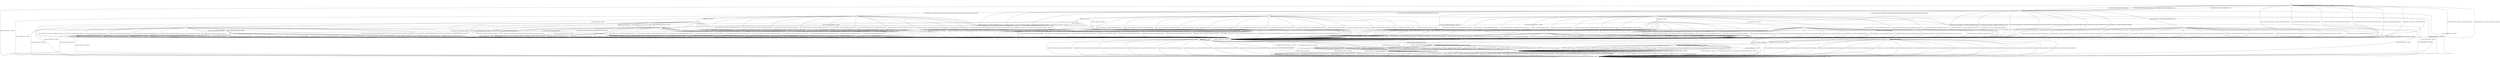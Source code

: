 digraph g {
__start0 [label="" shape="none"];

	s0 [shape="circle" label="s0"];
	s1 [shape="circle" label="s1"];
	s2 [shape="circle" label="s2"];
	s3 [shape="circle" label="s3"];
	s4 [shape="circle" label="s4"];
	s5 [shape="circle" label="s5"];
	s6 [shape="circle" label="s6"];
	s7 [shape="circle" label="s7"];
	s8 [shape="circle" label="s8"];
	s9 [shape="circle" label="s9"];
	s10 [shape="circle" label="s10"];
	s11 [shape="circle" label="s11"];
	s12 [shape="circle" label="s12"];
	s13 [shape="circle" label="s13"];
	s14 [shape="circle" label="s14"];
	s15 [shape="circle" label="s15"];
	s16 [shape="circle" label="s16"];
	s17 [shape="circle" label="s17"];
	s18 [shape="circle" label="s18"];
	s19 [shape="circle" label="s19"];
	s20 [shape="circle" label="s20"];
	s21 [shape="circle" label="s21"];
	s22 [shape="circle" label="s22"];
	s23 [shape="circle" label="s23"];
	s0 -> s2 [label="ECDH_CLIENT_HELLO / HELLO_VERIFY_REQUEST"];
	s0 -> s4 [label="ECDH_CLIENT_KEY_EXCHANGE / Alert(FATAL,UNEXPECTED_MESSAGE)"];
	s0 -> s2 [label="DH_CLIENT_HELLO / HELLO_VERIFY_REQUEST"];
	s0 -> s4 [label="DH_CLIENT_KEY_EXCHANGE / Alert(FATAL,UNEXPECTED_MESSAGE)"];
	s0 -> s2 [label="PSK_CLIENT_HELLO / HELLO_VERIFY_REQUEST"];
	s0 -> s4 [label="PSK_CLIENT_KEY_EXCHANGE / Alert(FATAL,UNEXPECTED_MESSAGE)"];
	s0 -> s2 [label="RSA_CLIENT_HELLO / HELLO_VERIFY_REQUEST"];
	s0 -> s4 [label="RSA_CLIENT_KEY_EXCHANGE / Alert(FATAL,UNEXPECTED_MESSAGE)"];
	s0 -> s1 [label="CHANGE_CIPHER_SPEC / TIMEOUT"];
	s0 -> s4 [label="FINISHED / Alert(FATAL,INTERNAL_ERROR)"];
	s0 -> s0 [label="APPLICATION / Alert(FATAL,UNEXPECTED_MESSAGE)"];
	s0 -> s4 [label="CERTIFICATE / Alert(FATAL,UNEXPECTED_MESSAGE)"];
	s0 -> s4 [label="EMPTY_CERTIFICATE / Alert(FATAL,UNEXPECTED_MESSAGE)"];
	s0 -> s4 [label="CERTIFICATE_VERIFY / Alert(FATAL,UNEXPECTED_MESSAGE)"];
	s0 -> s0 [label="Alert(WARNING,CLOSE_NOTIFY) / TIMEOUT"];
	s0 -> s0 [label="Alert(FATAL,UNEXPECTED_MESSAGE) / TIMEOUT"];
	s1 -> s1 [label="ECDH_CLIENT_HELLO / TIMEOUT"];
	s1 -> s1 [label="ECDH_CLIENT_KEY_EXCHANGE / TIMEOUT"];
	s1 -> s1 [label="DH_CLIENT_HELLO / TIMEOUT"];
	s1 -> s1 [label="DH_CLIENT_KEY_EXCHANGE / TIMEOUT"];
	s1 -> s1 [label="PSK_CLIENT_HELLO / TIMEOUT"];
	s1 -> s1 [label="PSK_CLIENT_KEY_EXCHANGE / TIMEOUT"];
	s1 -> s1 [label="RSA_CLIENT_HELLO / TIMEOUT"];
	s1 -> s1 [label="RSA_CLIENT_KEY_EXCHANGE / TIMEOUT"];
	s1 -> s1 [label="CHANGE_CIPHER_SPEC / TIMEOUT"];
	s1 -> s1 [label="FINISHED / TIMEOUT"];
	s1 -> s1 [label="APPLICATION / TIMEOUT"];
	s1 -> s1 [label="CERTIFICATE / TIMEOUT"];
	s1 -> s1 [label="EMPTY_CERTIFICATE / TIMEOUT"];
	s1 -> s1 [label="CERTIFICATE_VERIFY / TIMEOUT"];
	s1 -> s1 [label="Alert(WARNING,CLOSE_NOTIFY) / TIMEOUT"];
	s1 -> s1 [label="Alert(FATAL,UNEXPECTED_MESSAGE) / TIMEOUT"];
	s2 -> s3 [label="ECDH_CLIENT_HELLO / SERVER_HELLO,CERTIFICATE,ECDHE_SERVER_KEY_EXCHANGE,CERTIFICATE_REQUEST,SERVER_HELLO_DONE"];
	s2 -> s4 [label="ECDH_CLIENT_KEY_EXCHANGE / Alert(FATAL,UNEXPECTED_MESSAGE)"];
	s2 -> s7 [label="DH_CLIENT_HELLO / SERVER_HELLO,CERTIFICATE,DHE_SERVER_KEY_EXCHANGE,CERTIFICATE_REQUEST,SERVER_HELLO_DONE"];
	s2 -> s4 [label="DH_CLIENT_KEY_EXCHANGE / Alert(FATAL,UNEXPECTED_MESSAGE)"];
	s2 -> s5 [label="PSK_CLIENT_HELLO / SERVER_HELLO,SERVER_HELLO_DONE"];
	s2 -> s4 [label="PSK_CLIENT_KEY_EXCHANGE / Alert(FATAL,UNEXPECTED_MESSAGE)"];
	s2 -> s12 [label="RSA_CLIENT_HELLO / SERVER_HELLO,CERTIFICATE,CERTIFICATE_REQUEST,SERVER_HELLO_DONE"];
	s2 -> s4 [label="RSA_CLIENT_KEY_EXCHANGE / Alert(FATAL,UNEXPECTED_MESSAGE)"];
	s2 -> s1 [label="CHANGE_CIPHER_SPEC / TIMEOUT"];
	s2 -> s4 [label="FINISHED / Alert(FATAL,INTERNAL_ERROR)"];
	s2 -> s4 [label="APPLICATION / Alert(FATAL,UNEXPECTED_MESSAGE)"];
	s2 -> s4 [label="CERTIFICATE / Alert(FATAL,UNEXPECTED_MESSAGE)"];
	s2 -> s4 [label="EMPTY_CERTIFICATE / Alert(FATAL,UNEXPECTED_MESSAGE)"];
	s2 -> s4 [label="CERTIFICATE_VERIFY / Alert(FATAL,UNEXPECTED_MESSAGE)"];
	s2 -> s4 [label="Alert(WARNING,CLOSE_NOTIFY) / TIMEOUT"];
	s2 -> s4 [label="Alert(FATAL,UNEXPECTED_MESSAGE) / TIMEOUT"];
	s3 -> s4 [label="ECDH_CLIENT_HELLO / Alert(FATAL,UNEXPECTED_MESSAGE)"];
	s3 -> s4 [label="ECDH_CLIENT_KEY_EXCHANGE / Alert(FATAL,UNEXPECTED_MESSAGE)"];
	s3 -> s4 [label="DH_CLIENT_HELLO / Alert(FATAL,UNEXPECTED_MESSAGE)"];
	s3 -> s4 [label="DH_CLIENT_KEY_EXCHANGE / Alert(FATAL,UNEXPECTED_MESSAGE)"];
	s3 -> s4 [label="PSK_CLIENT_HELLO / Alert(FATAL,UNEXPECTED_MESSAGE)"];
	s3 -> s4 [label="PSK_CLIENT_KEY_EXCHANGE / Alert(FATAL,UNEXPECTED_MESSAGE)"];
	s3 -> s4 [label="RSA_CLIENT_HELLO / Alert(FATAL,UNEXPECTED_MESSAGE)"];
	s3 -> s4 [label="RSA_CLIENT_KEY_EXCHANGE / Alert(FATAL,UNEXPECTED_MESSAGE)"];
	s3 -> s1 [label="CHANGE_CIPHER_SPEC / TIMEOUT"];
	s3 -> s4 [label="FINISHED / Alert(FATAL,INTERNAL_ERROR)"];
	s3 -> s4 [label="APPLICATION / Alert(FATAL,UNEXPECTED_MESSAGE)"];
	s3 -> s6 [label="CERTIFICATE / TIMEOUT"];
	s3 -> s17 [label="EMPTY_CERTIFICATE / TIMEOUT"];
	s3 -> s4 [label="CERTIFICATE_VERIFY / Alert(FATAL,UNEXPECTED_MESSAGE)"];
	s3 -> s4 [label="Alert(WARNING,CLOSE_NOTIFY) / TIMEOUT"];
	s3 -> s4 [label="Alert(FATAL,UNEXPECTED_MESSAGE) / TIMEOUT"];
	s4 -> s4 [label="ECDH_CLIENT_HELLO / TIMEOUT"];
	s4 -> s4 [label="ECDH_CLIENT_KEY_EXCHANGE / TIMEOUT"];
	s4 -> s4 [label="DH_CLIENT_HELLO / TIMEOUT"];
	s4 -> s4 [label="DH_CLIENT_KEY_EXCHANGE / TIMEOUT"];
	s4 -> s4 [label="PSK_CLIENT_HELLO / TIMEOUT"];
	s4 -> s4 [label="PSK_CLIENT_KEY_EXCHANGE / TIMEOUT"];
	s4 -> s4 [label="RSA_CLIENT_HELLO / TIMEOUT"];
	s4 -> s4 [label="RSA_CLIENT_KEY_EXCHANGE / TIMEOUT"];
	s4 -> s1 [label="CHANGE_CIPHER_SPEC / TIMEOUT"];
	s4 -> s4 [label="FINISHED / TIMEOUT"];
	s4 -> s4 [label="APPLICATION / Alert(FATAL,UNEXPECTED_MESSAGE)"];
	s4 -> s4 [label="CERTIFICATE / TIMEOUT"];
	s4 -> s4 [label="EMPTY_CERTIFICATE / TIMEOUT"];
	s4 -> s4 [label="CERTIFICATE_VERIFY / TIMEOUT"];
	s4 -> s4 [label="Alert(WARNING,CLOSE_NOTIFY) / TIMEOUT"];
	s4 -> s4 [label="Alert(FATAL,UNEXPECTED_MESSAGE) / TIMEOUT"];
	s5 -> s4 [label="ECDH_CLIENT_HELLO / Alert(FATAL,UNEXPECTED_MESSAGE)"];
	s5 -> s4 [label="ECDH_CLIENT_KEY_EXCHANGE / Alert(FATAL,DECODE_ERROR)"];
	s5 -> s4 [label="DH_CLIENT_HELLO / Alert(FATAL,UNEXPECTED_MESSAGE)"];
	s5 -> s4 [label="DH_CLIENT_KEY_EXCHANGE / Alert(FATAL,DECODE_ERROR)"];
	s5 -> s4 [label="PSK_CLIENT_HELLO / Alert(FATAL,UNEXPECTED_MESSAGE)"];
	s5 -> s8 [label="PSK_CLIENT_KEY_EXCHANGE / TIMEOUT"];
	s5 -> s4 [label="RSA_CLIENT_HELLO / Alert(FATAL,UNEXPECTED_MESSAGE)"];
	s5 -> s4 [label="RSA_CLIENT_KEY_EXCHANGE / Alert(FATAL,DECODE_ERROR)"];
	s5 -> s1 [label="CHANGE_CIPHER_SPEC / TIMEOUT"];
	s5 -> s4 [label="FINISHED / Alert(FATAL,INTERNAL_ERROR)"];
	s5 -> s4 [label="APPLICATION / Alert(FATAL,UNEXPECTED_MESSAGE)"];
	s5 -> s4 [label="CERTIFICATE / Alert(FATAL,UNEXPECTED_MESSAGE)"];
	s5 -> s4 [label="EMPTY_CERTIFICATE / Alert(FATAL,UNEXPECTED_MESSAGE)"];
	s5 -> s4 [label="CERTIFICATE_VERIFY / Alert(FATAL,UNEXPECTED_MESSAGE)"];
	s5 -> s4 [label="Alert(WARNING,CLOSE_NOTIFY) / TIMEOUT"];
	s5 -> s4 [label="Alert(FATAL,UNEXPECTED_MESSAGE) / TIMEOUT"];
	s6 -> s4 [label="ECDH_CLIENT_HELLO / Alert(FATAL,UNEXPECTED_MESSAGE)"];
	s6 -> s23 [label="ECDH_CLIENT_KEY_EXCHANGE / TIMEOUT"];
	s6 -> s4 [label="DH_CLIENT_HELLO / Alert(FATAL,UNEXPECTED_MESSAGE)"];
	s6 -> s4 [label="DH_CLIENT_KEY_EXCHANGE / Alert(FATAL,DECODE_ERROR)"];
	s6 -> s4 [label="PSK_CLIENT_HELLO / Alert(FATAL,UNEXPECTED_MESSAGE)"];
	s6 -> s4 [label="PSK_CLIENT_KEY_EXCHANGE / Alert(FATAL,DECODE_ERROR)"];
	s6 -> s4 [label="RSA_CLIENT_HELLO / Alert(FATAL,UNEXPECTED_MESSAGE)"];
	s6 -> s4 [label="RSA_CLIENT_KEY_EXCHANGE / Alert(FATAL,DECODE_ERROR)"];
	s6 -> s1 [label="CHANGE_CIPHER_SPEC / TIMEOUT"];
	s6 -> s4 [label="FINISHED / Alert(FATAL,INTERNAL_ERROR)"];
	s6 -> s4 [label="APPLICATION / Alert(FATAL,UNEXPECTED_MESSAGE)"];
	s6 -> s4 [label="CERTIFICATE / Alert(FATAL,UNEXPECTED_MESSAGE)"];
	s6 -> s4 [label="EMPTY_CERTIFICATE / Alert(FATAL,UNEXPECTED_MESSAGE)"];
	s6 -> s4 [label="CERTIFICATE_VERIFY / Alert(FATAL,UNEXPECTED_MESSAGE)"];
	s6 -> s4 [label="Alert(WARNING,CLOSE_NOTIFY) / TIMEOUT"];
	s6 -> s4 [label="Alert(FATAL,UNEXPECTED_MESSAGE) / TIMEOUT"];
	s7 -> s4 [label="ECDH_CLIENT_HELLO / Alert(FATAL,UNEXPECTED_MESSAGE)"];
	s7 -> s4 [label="ECDH_CLIENT_KEY_EXCHANGE / Alert(FATAL,UNEXPECTED_MESSAGE)"];
	s7 -> s4 [label="DH_CLIENT_HELLO / Alert(FATAL,UNEXPECTED_MESSAGE)"];
	s7 -> s4 [label="DH_CLIENT_KEY_EXCHANGE / Alert(FATAL,UNEXPECTED_MESSAGE)"];
	s7 -> s4 [label="PSK_CLIENT_HELLO / Alert(FATAL,UNEXPECTED_MESSAGE)"];
	s7 -> s4 [label="PSK_CLIENT_KEY_EXCHANGE / Alert(FATAL,UNEXPECTED_MESSAGE)"];
	s7 -> s4 [label="RSA_CLIENT_HELLO / Alert(FATAL,UNEXPECTED_MESSAGE)"];
	s7 -> s4 [label="RSA_CLIENT_KEY_EXCHANGE / Alert(FATAL,UNEXPECTED_MESSAGE)"];
	s7 -> s1 [label="CHANGE_CIPHER_SPEC / TIMEOUT"];
	s7 -> s4 [label="FINISHED / Alert(FATAL,INTERNAL_ERROR)"];
	s7 -> s4 [label="APPLICATION / Alert(FATAL,UNEXPECTED_MESSAGE)"];
	s7 -> s22 [label="CERTIFICATE / TIMEOUT"];
	s7 -> s9 [label="EMPTY_CERTIFICATE / TIMEOUT"];
	s7 -> s4 [label="CERTIFICATE_VERIFY / Alert(FATAL,UNEXPECTED_MESSAGE)"];
	s7 -> s4 [label="Alert(WARNING,CLOSE_NOTIFY) / TIMEOUT"];
	s7 -> s4 [label="Alert(FATAL,UNEXPECTED_MESSAGE) / TIMEOUT"];
	s8 -> s4 [label="ECDH_CLIENT_HELLO / Alert(FATAL,UNEXPECTED_MESSAGE)"];
	s8 -> s4 [label="ECDH_CLIENT_KEY_EXCHANGE / Alert(FATAL,UNEXPECTED_MESSAGE)"];
	s8 -> s4 [label="DH_CLIENT_HELLO / Alert(FATAL,UNEXPECTED_MESSAGE)"];
	s8 -> s4 [label="DH_CLIENT_KEY_EXCHANGE / Alert(FATAL,UNEXPECTED_MESSAGE)"];
	s8 -> s4 [label="PSK_CLIENT_HELLO / Alert(FATAL,UNEXPECTED_MESSAGE)"];
	s8 -> s4 [label="PSK_CLIENT_KEY_EXCHANGE / Alert(FATAL,UNEXPECTED_MESSAGE)"];
	s8 -> s4 [label="RSA_CLIENT_HELLO / Alert(FATAL,UNEXPECTED_MESSAGE)"];
	s8 -> s4 [label="RSA_CLIENT_KEY_EXCHANGE / Alert(FATAL,UNEXPECTED_MESSAGE)"];
	s8 -> s10 [label="CHANGE_CIPHER_SPEC / TIMEOUT"];
	s8 -> s4 [label="FINISHED / Alert(FATAL,UNEXPECTED_MESSAGE)"];
	s8 -> s4 [label="APPLICATION / Alert(FATAL,UNEXPECTED_MESSAGE)"];
	s8 -> s4 [label="CERTIFICATE / Alert(FATAL,UNEXPECTED_MESSAGE)"];
	s8 -> s4 [label="EMPTY_CERTIFICATE / Alert(FATAL,UNEXPECTED_MESSAGE)"];
	s8 -> s4 [label="CERTIFICATE_VERIFY / Alert(FATAL,UNEXPECTED_MESSAGE)"];
	s8 -> s4 [label="Alert(WARNING,CLOSE_NOTIFY) / TIMEOUT"];
	s8 -> s4 [label="Alert(FATAL,UNEXPECTED_MESSAGE) / TIMEOUT"];
	s9 -> s4 [label="ECDH_CLIENT_HELLO / Alert(FATAL,UNEXPECTED_MESSAGE)"];
	s9 -> s4 [label="ECDH_CLIENT_KEY_EXCHANGE / Alert(FATAL,DECODE_ERROR)"];
	s9 -> s4 [label="DH_CLIENT_HELLO / Alert(FATAL,UNEXPECTED_MESSAGE)"];
	s9 -> s18 [label="DH_CLIENT_KEY_EXCHANGE / TIMEOUT"];
	s9 -> s4 [label="PSK_CLIENT_HELLO / Alert(FATAL,UNEXPECTED_MESSAGE)"];
	s9 -> s11 [label="PSK_CLIENT_KEY_EXCHANGE / TIMEOUT"];
	s9 -> s4 [label="RSA_CLIENT_HELLO / Alert(FATAL,UNEXPECTED_MESSAGE)"];
	s9 -> s11 [label="RSA_CLIENT_KEY_EXCHANGE / TIMEOUT"];
	s9 -> s1 [label="CHANGE_CIPHER_SPEC / TIMEOUT"];
	s9 -> s4 [label="FINISHED / Alert(FATAL,INTERNAL_ERROR)"];
	s9 -> s4 [label="APPLICATION / Alert(FATAL,UNEXPECTED_MESSAGE)"];
	s9 -> s4 [label="CERTIFICATE / Alert(FATAL,UNEXPECTED_MESSAGE)"];
	s9 -> s4 [label="EMPTY_CERTIFICATE / Alert(FATAL,UNEXPECTED_MESSAGE)"];
	s9 -> s4 [label="CERTIFICATE_VERIFY / Alert(FATAL,UNEXPECTED_MESSAGE)"];
	s9 -> s4 [label="Alert(WARNING,CLOSE_NOTIFY) / TIMEOUT"];
	s9 -> s4 [label="Alert(FATAL,UNEXPECTED_MESSAGE) / TIMEOUT"];
	s10 -> s1 [label="ECDH_CLIENT_HELLO / Alert(FATAL,UNEXPECTED_MESSAGE)"];
	s10 -> s1 [label="ECDH_CLIENT_KEY_EXCHANGE / Alert(FATAL,UNEXPECTED_MESSAGE)"];
	s10 -> s1 [label="DH_CLIENT_HELLO / Alert(FATAL,UNEXPECTED_MESSAGE)"];
	s10 -> s1 [label="DH_CLIENT_KEY_EXCHANGE / Alert(FATAL,UNEXPECTED_MESSAGE)"];
	s10 -> s1 [label="PSK_CLIENT_HELLO / Alert(FATAL,UNEXPECTED_MESSAGE)"];
	s10 -> s1 [label="PSK_CLIENT_KEY_EXCHANGE / Alert(FATAL,UNEXPECTED_MESSAGE)"];
	s10 -> s1 [label="RSA_CLIENT_HELLO / Alert(FATAL,UNEXPECTED_MESSAGE)"];
	s10 -> s1 [label="RSA_CLIENT_KEY_EXCHANGE / Alert(FATAL,UNEXPECTED_MESSAGE)"];
	s10 -> s1 [label="CHANGE_CIPHER_SPEC / TIMEOUT"];
	s10 -> s14 [label="FINISHED / CHANGE_CIPHER_SPEC,FINISHED"];
	s10 -> s10 [label="APPLICATION / TIMEOUT"];
	s10 -> s1 [label="CERTIFICATE / Alert(FATAL,UNEXPECTED_MESSAGE)"];
	s10 -> s1 [label="EMPTY_CERTIFICATE / Alert(FATAL,UNEXPECTED_MESSAGE)"];
	s10 -> s1 [label="CERTIFICATE_VERIFY / Alert(FATAL,UNEXPECTED_MESSAGE)"];
	s10 -> s20 [label="Alert(WARNING,CLOSE_NOTIFY) / TIMEOUT"];
	s10 -> s20 [label="Alert(FATAL,UNEXPECTED_MESSAGE) / TIMEOUT"];
	s11 -> s4 [label="ECDH_CLIENT_HELLO / Alert(FATAL,UNEXPECTED_MESSAGE)"];
	s11 -> s4 [label="ECDH_CLIENT_KEY_EXCHANGE / Alert(FATAL,UNEXPECTED_MESSAGE)"];
	s11 -> s4 [label="DH_CLIENT_HELLO / Alert(FATAL,UNEXPECTED_MESSAGE)"];
	s11 -> s4 [label="DH_CLIENT_KEY_EXCHANGE / Alert(FATAL,UNEXPECTED_MESSAGE)"];
	s11 -> s4 [label="PSK_CLIENT_HELLO / Alert(FATAL,UNEXPECTED_MESSAGE)"];
	s11 -> s4 [label="PSK_CLIENT_KEY_EXCHANGE / Alert(FATAL,UNEXPECTED_MESSAGE)"];
	s11 -> s4 [label="RSA_CLIENT_HELLO / Alert(FATAL,UNEXPECTED_MESSAGE)"];
	s11 -> s4 [label="RSA_CLIENT_KEY_EXCHANGE / Alert(FATAL,UNEXPECTED_MESSAGE)"];
	s11 -> s1 [label="CHANGE_CIPHER_SPEC / TIMEOUT"];
	s11 -> s4 [label="FINISHED / Alert(FATAL,UNEXPECTED_MESSAGE)"];
	s11 -> s4 [label="APPLICATION / Alert(FATAL,UNEXPECTED_MESSAGE)"];
	s11 -> s4 [label="CERTIFICATE / Alert(FATAL,UNEXPECTED_MESSAGE)"];
	s11 -> s4 [label="EMPTY_CERTIFICATE / Alert(FATAL,UNEXPECTED_MESSAGE)"];
	s11 -> s4 [label="CERTIFICATE_VERIFY / Alert(FATAL,UNEXPECTED_MESSAGE)"];
	s11 -> s4 [label="Alert(WARNING,CLOSE_NOTIFY) / TIMEOUT"];
	s11 -> s4 [label="Alert(FATAL,UNEXPECTED_MESSAGE) / TIMEOUT"];
	s12 -> s4 [label="ECDH_CLIENT_HELLO / Alert(FATAL,UNEXPECTED_MESSAGE)"];
	s12 -> s4 [label="ECDH_CLIENT_KEY_EXCHANGE / Alert(FATAL,UNEXPECTED_MESSAGE)"];
	s12 -> s4 [label="DH_CLIENT_HELLO / Alert(FATAL,UNEXPECTED_MESSAGE)"];
	s12 -> s4 [label="DH_CLIENT_KEY_EXCHANGE / Alert(FATAL,UNEXPECTED_MESSAGE)"];
	s12 -> s4 [label="PSK_CLIENT_HELLO / Alert(FATAL,UNEXPECTED_MESSAGE)"];
	s12 -> s4 [label="PSK_CLIENT_KEY_EXCHANGE / Alert(FATAL,UNEXPECTED_MESSAGE)"];
	s12 -> s4 [label="RSA_CLIENT_HELLO / Alert(FATAL,UNEXPECTED_MESSAGE)"];
	s12 -> s4 [label="RSA_CLIENT_KEY_EXCHANGE / Alert(FATAL,UNEXPECTED_MESSAGE)"];
	s12 -> s1 [label="CHANGE_CIPHER_SPEC / TIMEOUT"];
	s12 -> s4 [label="FINISHED / Alert(FATAL,INTERNAL_ERROR)"];
	s12 -> s4 [label="APPLICATION / Alert(FATAL,UNEXPECTED_MESSAGE)"];
	s12 -> s13 [label="CERTIFICATE / TIMEOUT"];
	s12 -> s16 [label="EMPTY_CERTIFICATE / TIMEOUT"];
	s12 -> s4 [label="CERTIFICATE_VERIFY / Alert(FATAL,UNEXPECTED_MESSAGE)"];
	s12 -> s4 [label="Alert(WARNING,CLOSE_NOTIFY) / TIMEOUT"];
	s12 -> s4 [label="Alert(FATAL,UNEXPECTED_MESSAGE) / TIMEOUT"];
	s13 -> s4 [label="ECDH_CLIENT_HELLO / Alert(FATAL,UNEXPECTED_MESSAGE)"];
	s13 -> s4 [label="ECDH_CLIENT_KEY_EXCHANGE / Alert(FATAL,DECODE_ERROR)"];
	s13 -> s4 [label="DH_CLIENT_HELLO / Alert(FATAL,UNEXPECTED_MESSAGE)"];
	s13 -> s4 [label="DH_CLIENT_KEY_EXCHANGE / Alert(FATAL,DECRYPT_ERROR)"];
	s13 -> s4 [label="PSK_CLIENT_HELLO / Alert(FATAL,UNEXPECTED_MESSAGE)"];
	s13 -> s23 [label="PSK_CLIENT_KEY_EXCHANGE / TIMEOUT"];
	s13 -> s4 [label="RSA_CLIENT_HELLO / Alert(FATAL,UNEXPECTED_MESSAGE)"];
	s13 -> s23 [label="RSA_CLIENT_KEY_EXCHANGE / TIMEOUT"];
	s13 -> s1 [label="CHANGE_CIPHER_SPEC / TIMEOUT"];
	s13 -> s4 [label="FINISHED / Alert(FATAL,INTERNAL_ERROR)"];
	s13 -> s4 [label="APPLICATION / Alert(FATAL,UNEXPECTED_MESSAGE)"];
	s13 -> s4 [label="CERTIFICATE / Alert(FATAL,UNEXPECTED_MESSAGE)"];
	s13 -> s4 [label="EMPTY_CERTIFICATE / Alert(FATAL,UNEXPECTED_MESSAGE)"];
	s13 -> s4 [label="CERTIFICATE_VERIFY / Alert(FATAL,UNEXPECTED_MESSAGE)"];
	s13 -> s4 [label="Alert(WARNING,CLOSE_NOTIFY) / TIMEOUT"];
	s13 -> s4 [label="Alert(FATAL,UNEXPECTED_MESSAGE) / TIMEOUT"];
	s14 -> s15 [label="ECDH_CLIENT_HELLO / TIMEOUT"];
	s14 -> s15 [label="ECDH_CLIENT_KEY_EXCHANGE / TIMEOUT"];
	s14 -> s15 [label="DH_CLIENT_HELLO / TIMEOUT"];
	s14 -> s15 [label="DH_CLIENT_KEY_EXCHANGE / TIMEOUT"];
	s14 -> s15 [label="PSK_CLIENT_HELLO / TIMEOUT"];
	s14 -> s15 [label="PSK_CLIENT_KEY_EXCHANGE / TIMEOUT"];
	s14 -> s15 [label="RSA_CLIENT_HELLO / TIMEOUT"];
	s14 -> s15 [label="RSA_CLIENT_KEY_EXCHANGE / TIMEOUT"];
	s14 -> s1 [label="CHANGE_CIPHER_SPEC / TIMEOUT"];
	s14 -> s14 [label="FINISHED / CHANGE_CIPHER_SPEC,FINISHED"];
	s14 -> s14 [label="APPLICATION / TIMEOUT"];
	s14 -> s15 [label="CERTIFICATE / TIMEOUT"];
	s14 -> s15 [label="EMPTY_CERTIFICATE / TIMEOUT"];
	s14 -> s15 [label="CERTIFICATE_VERIFY / TIMEOUT"];
	s14 -> s1 [label="Alert(WARNING,CLOSE_NOTIFY) / TIMEOUT"];
	s14 -> s1 [label="Alert(FATAL,UNEXPECTED_MESSAGE) / TIMEOUT"];
	s15 -> s15 [label="ECDH_CLIENT_HELLO / TIMEOUT"];
	s15 -> s15 [label="ECDH_CLIENT_KEY_EXCHANGE / TIMEOUT"];
	s15 -> s15 [label="DH_CLIENT_HELLO / TIMEOUT"];
	s15 -> s15 [label="DH_CLIENT_KEY_EXCHANGE / TIMEOUT"];
	s15 -> s15 [label="PSK_CLIENT_HELLO / TIMEOUT"];
	s15 -> s15 [label="PSK_CLIENT_KEY_EXCHANGE / TIMEOUT"];
	s15 -> s15 [label="RSA_CLIENT_HELLO / TIMEOUT"];
	s15 -> s15 [label="RSA_CLIENT_KEY_EXCHANGE / TIMEOUT"];
	s15 -> s1 [label="CHANGE_CIPHER_SPEC / TIMEOUT"];
	s15 -> s15 [label="FINISHED / TIMEOUT"];
	s15 -> s1 [label="APPLICATION / Alert(FATAL,UNEXPECTED_MESSAGE)"];
	s15 -> s15 [label="CERTIFICATE / TIMEOUT"];
	s15 -> s15 [label="EMPTY_CERTIFICATE / TIMEOUT"];
	s15 -> s15 [label="CERTIFICATE_VERIFY / TIMEOUT"];
	s15 -> s1 [label="Alert(WARNING,CLOSE_NOTIFY) / TIMEOUT"];
	s15 -> s1 [label="Alert(FATAL,UNEXPECTED_MESSAGE) / TIMEOUT"];
	s16 -> s4 [label="ECDH_CLIENT_HELLO / Alert(FATAL,UNEXPECTED_MESSAGE)"];
	s16 -> s4 [label="ECDH_CLIENT_KEY_EXCHANGE / Alert(FATAL,DECODE_ERROR)"];
	s16 -> s4 [label="DH_CLIENT_HELLO / Alert(FATAL,UNEXPECTED_MESSAGE)"];
	s16 -> s4 [label="DH_CLIENT_KEY_EXCHANGE / Alert(FATAL,DECRYPT_ERROR)"];
	s16 -> s4 [label="PSK_CLIENT_HELLO / Alert(FATAL,UNEXPECTED_MESSAGE)"];
	s16 -> s11 [label="PSK_CLIENT_KEY_EXCHANGE / TIMEOUT"];
	s16 -> s4 [label="RSA_CLIENT_HELLO / Alert(FATAL,UNEXPECTED_MESSAGE)"];
	s16 -> s8 [label="RSA_CLIENT_KEY_EXCHANGE / TIMEOUT"];
	s16 -> s1 [label="CHANGE_CIPHER_SPEC / TIMEOUT"];
	s16 -> s4 [label="FINISHED / Alert(FATAL,INTERNAL_ERROR)"];
	s16 -> s4 [label="APPLICATION / Alert(FATAL,UNEXPECTED_MESSAGE)"];
	s16 -> s4 [label="CERTIFICATE / Alert(FATAL,UNEXPECTED_MESSAGE)"];
	s16 -> s4 [label="EMPTY_CERTIFICATE / Alert(FATAL,UNEXPECTED_MESSAGE)"];
	s16 -> s4 [label="CERTIFICATE_VERIFY / Alert(FATAL,UNEXPECTED_MESSAGE)"];
	s16 -> s4 [label="Alert(WARNING,CLOSE_NOTIFY) / TIMEOUT"];
	s16 -> s4 [label="Alert(FATAL,UNEXPECTED_MESSAGE) / TIMEOUT"];
	s17 -> s4 [label="ECDH_CLIENT_HELLO / Alert(FATAL,UNEXPECTED_MESSAGE)"];
	s17 -> s18 [label="ECDH_CLIENT_KEY_EXCHANGE / TIMEOUT"];
	s17 -> s4 [label="DH_CLIENT_HELLO / Alert(FATAL,UNEXPECTED_MESSAGE)"];
	s17 -> s4 [label="DH_CLIENT_KEY_EXCHANGE / Alert(FATAL,DECODE_ERROR)"];
	s17 -> s4 [label="PSK_CLIENT_HELLO / Alert(FATAL,UNEXPECTED_MESSAGE)"];
	s17 -> s4 [label="PSK_CLIENT_KEY_EXCHANGE / Alert(FATAL,DECODE_ERROR)"];
	s17 -> s4 [label="RSA_CLIENT_HELLO / Alert(FATAL,UNEXPECTED_MESSAGE)"];
	s17 -> s4 [label="RSA_CLIENT_KEY_EXCHANGE / Alert(FATAL,DECODE_ERROR)"];
	s17 -> s1 [label="CHANGE_CIPHER_SPEC / TIMEOUT"];
	s17 -> s4 [label="FINISHED / Alert(FATAL,INTERNAL_ERROR)"];
	s17 -> s4 [label="APPLICATION / Alert(FATAL,UNEXPECTED_MESSAGE)"];
	s17 -> s4 [label="CERTIFICATE / Alert(FATAL,UNEXPECTED_MESSAGE)"];
	s17 -> s4 [label="EMPTY_CERTIFICATE / Alert(FATAL,UNEXPECTED_MESSAGE)"];
	s17 -> s4 [label="CERTIFICATE_VERIFY / Alert(FATAL,UNEXPECTED_MESSAGE)"];
	s17 -> s4 [label="Alert(WARNING,CLOSE_NOTIFY) / TIMEOUT"];
	s17 -> s4 [label="Alert(FATAL,UNEXPECTED_MESSAGE) / TIMEOUT"];
	s18 -> s4 [label="ECDH_CLIENT_HELLO / Alert(FATAL,UNEXPECTED_MESSAGE)"];
	s18 -> s4 [label="ECDH_CLIENT_KEY_EXCHANGE / Alert(FATAL,UNEXPECTED_MESSAGE)"];
	s18 -> s4 [label="DH_CLIENT_HELLO / Alert(FATAL,UNEXPECTED_MESSAGE)"];
	s18 -> s4 [label="DH_CLIENT_KEY_EXCHANGE / Alert(FATAL,UNEXPECTED_MESSAGE)"];
	s18 -> s4 [label="PSK_CLIENT_HELLO / Alert(FATAL,UNEXPECTED_MESSAGE)"];
	s18 -> s4 [label="PSK_CLIENT_KEY_EXCHANGE / Alert(FATAL,UNEXPECTED_MESSAGE)"];
	s18 -> s4 [label="RSA_CLIENT_HELLO / Alert(FATAL,UNEXPECTED_MESSAGE)"];
	s18 -> s4 [label="RSA_CLIENT_KEY_EXCHANGE / Alert(FATAL,UNEXPECTED_MESSAGE)"];
	s18 -> s19 [label="CHANGE_CIPHER_SPEC / TIMEOUT"];
	s18 -> s4 [label="FINISHED / Alert(FATAL,UNEXPECTED_MESSAGE)"];
	s18 -> s4 [label="APPLICATION / Alert(FATAL,UNEXPECTED_MESSAGE)"];
	s18 -> s4 [label="CERTIFICATE / Alert(FATAL,UNEXPECTED_MESSAGE)"];
	s18 -> s4 [label="EMPTY_CERTIFICATE / Alert(FATAL,UNEXPECTED_MESSAGE)"];
	s18 -> s4 [label="CERTIFICATE_VERIFY / Alert(FATAL,UNEXPECTED_MESSAGE)"];
	s18 -> s4 [label="Alert(WARNING,CLOSE_NOTIFY) / TIMEOUT"];
	s18 -> s4 [label="Alert(FATAL,UNEXPECTED_MESSAGE) / TIMEOUT"];
	s19 -> s1 [label="ECDH_CLIENT_HELLO / Alert(FATAL,UNEXPECTED_MESSAGE)"];
	s19 -> s1 [label="ECDH_CLIENT_KEY_EXCHANGE / Alert(FATAL,UNEXPECTED_MESSAGE)"];
	s19 -> s1 [label="DH_CLIENT_HELLO / Alert(FATAL,UNEXPECTED_MESSAGE)"];
	s19 -> s1 [label="DH_CLIENT_KEY_EXCHANGE / Alert(FATAL,UNEXPECTED_MESSAGE)"];
	s19 -> s1 [label="PSK_CLIENT_HELLO / Alert(FATAL,UNEXPECTED_MESSAGE)"];
	s19 -> s1 [label="PSK_CLIENT_KEY_EXCHANGE / Alert(FATAL,UNEXPECTED_MESSAGE)"];
	s19 -> s1 [label="RSA_CLIENT_HELLO / Alert(FATAL,UNEXPECTED_MESSAGE)"];
	s19 -> s1 [label="RSA_CLIENT_KEY_EXCHANGE / Alert(FATAL,UNEXPECTED_MESSAGE)"];
	s19 -> s1 [label="CHANGE_CIPHER_SPEC / TIMEOUT"];
	s19 -> s21 [label="FINISHED / CHANGE_CIPHER_SPEC,FINISHED"];
	s19 -> s19 [label="APPLICATION / TIMEOUT"];
	s19 -> s1 [label="CERTIFICATE / Alert(FATAL,UNEXPECTED_MESSAGE)"];
	s19 -> s1 [label="EMPTY_CERTIFICATE / Alert(FATAL,UNEXPECTED_MESSAGE)"];
	s19 -> s1 [label="CERTIFICATE_VERIFY / Alert(FATAL,UNEXPECTED_MESSAGE)"];
	s19 -> s20 [label="Alert(WARNING,CLOSE_NOTIFY) / TIMEOUT"];
	s19 -> s20 [label="Alert(FATAL,UNEXPECTED_MESSAGE) / TIMEOUT"];
	s20 -> s1 [label="ECDH_CLIENT_HELLO / Alert(FATAL,UNEXPECTED_MESSAGE)"];
	s20 -> s1 [label="ECDH_CLIENT_KEY_EXCHANGE / Alert(FATAL,UNEXPECTED_MESSAGE)"];
	s20 -> s1 [label="DH_CLIENT_HELLO / Alert(FATAL,UNEXPECTED_MESSAGE)"];
	s20 -> s1 [label="DH_CLIENT_KEY_EXCHANGE / Alert(FATAL,UNEXPECTED_MESSAGE)"];
	s20 -> s1 [label="PSK_CLIENT_HELLO / Alert(FATAL,UNEXPECTED_MESSAGE)"];
	s20 -> s1 [label="PSK_CLIENT_KEY_EXCHANGE / Alert(FATAL,UNEXPECTED_MESSAGE)"];
	s20 -> s1 [label="RSA_CLIENT_HELLO / Alert(FATAL,UNEXPECTED_MESSAGE)"];
	s20 -> s1 [label="RSA_CLIENT_KEY_EXCHANGE / Alert(FATAL,UNEXPECTED_MESSAGE)"];
	s20 -> s1 [label="CHANGE_CIPHER_SPEC / TIMEOUT"];
	s20 -> s1 [label="FINISHED / CHANGE_CIPHER_SPEC,FINISHED"];
	s20 -> s20 [label="APPLICATION / TIMEOUT"];
	s20 -> s1 [label="CERTIFICATE / Alert(FATAL,UNEXPECTED_MESSAGE)"];
	s20 -> s1 [label="EMPTY_CERTIFICATE / Alert(FATAL,UNEXPECTED_MESSAGE)"];
	s20 -> s1 [label="CERTIFICATE_VERIFY / Alert(FATAL,UNEXPECTED_MESSAGE)"];
	s20 -> s20 [label="Alert(WARNING,CLOSE_NOTIFY) / TIMEOUT"];
	s20 -> s20 [label="Alert(FATAL,UNEXPECTED_MESSAGE) / TIMEOUT"];
	s21 -> s15 [label="ECDH_CLIENT_HELLO / TIMEOUT"];
	s21 -> s15 [label="ECDH_CLIENT_KEY_EXCHANGE / TIMEOUT"];
	s21 -> s15 [label="DH_CLIENT_HELLO / TIMEOUT"];
	s21 -> s15 [label="DH_CLIENT_KEY_EXCHANGE / TIMEOUT"];
	s21 -> s15 [label="PSK_CLIENT_HELLO / TIMEOUT"];
	s21 -> s15 [label="PSK_CLIENT_KEY_EXCHANGE / TIMEOUT"];
	s21 -> s15 [label="RSA_CLIENT_HELLO / TIMEOUT"];
	s21 -> s15 [label="RSA_CLIENT_KEY_EXCHANGE / TIMEOUT"];
	s21 -> s1 [label="CHANGE_CIPHER_SPEC / TIMEOUT"];
	s21 -> s21 [label="FINISHED / CHANGE_CIPHER_SPEC,UNKNOWN_MESSAGE"];
	s21 -> s21 [label="APPLICATION / TIMEOUT"];
	s21 -> s15 [label="CERTIFICATE / TIMEOUT"];
	s21 -> s15 [label="EMPTY_CERTIFICATE / TIMEOUT"];
	s21 -> s15 [label="CERTIFICATE_VERIFY / TIMEOUT"];
	s21 -> s1 [label="Alert(WARNING,CLOSE_NOTIFY) / TIMEOUT"];
	s21 -> s1 [label="Alert(FATAL,UNEXPECTED_MESSAGE) / TIMEOUT"];
	s22 -> s4 [label="ECDH_CLIENT_HELLO / Alert(FATAL,UNEXPECTED_MESSAGE)"];
	s22 -> s4 [label="ECDH_CLIENT_KEY_EXCHANGE / Alert(FATAL,DECODE_ERROR)"];
	s22 -> s4 [label="DH_CLIENT_HELLO / Alert(FATAL,UNEXPECTED_MESSAGE)"];
	s22 -> s23 [label="DH_CLIENT_KEY_EXCHANGE / TIMEOUT"];
	s22 -> s4 [label="PSK_CLIENT_HELLO / Alert(FATAL,UNEXPECTED_MESSAGE)"];
	s22 -> s23 [label="PSK_CLIENT_KEY_EXCHANGE / TIMEOUT"];
	s22 -> s4 [label="RSA_CLIENT_HELLO / Alert(FATAL,UNEXPECTED_MESSAGE)"];
	s22 -> s23 [label="RSA_CLIENT_KEY_EXCHANGE / TIMEOUT"];
	s22 -> s1 [label="CHANGE_CIPHER_SPEC / TIMEOUT"];
	s22 -> s4 [label="FINISHED / Alert(FATAL,INTERNAL_ERROR)"];
	s22 -> s4 [label="APPLICATION / Alert(FATAL,UNEXPECTED_MESSAGE)"];
	s22 -> s4 [label="CERTIFICATE / Alert(FATAL,UNEXPECTED_MESSAGE)"];
	s22 -> s4 [label="EMPTY_CERTIFICATE / Alert(FATAL,UNEXPECTED_MESSAGE)"];
	s22 -> s4 [label="CERTIFICATE_VERIFY / Alert(FATAL,UNEXPECTED_MESSAGE)"];
	s22 -> s4 [label="Alert(WARNING,CLOSE_NOTIFY) / TIMEOUT"];
	s22 -> s4 [label="Alert(FATAL,UNEXPECTED_MESSAGE) / TIMEOUT"];
	s23 -> s4 [label="ECDH_CLIENT_HELLO / Alert(FATAL,UNEXPECTED_MESSAGE)"];
	s23 -> s4 [label="ECDH_CLIENT_KEY_EXCHANGE / Alert(FATAL,UNEXPECTED_MESSAGE)"];
	s23 -> s4 [label="DH_CLIENT_HELLO / Alert(FATAL,UNEXPECTED_MESSAGE)"];
	s23 -> s4 [label="DH_CLIENT_KEY_EXCHANGE / Alert(FATAL,UNEXPECTED_MESSAGE)"];
	s23 -> s4 [label="PSK_CLIENT_HELLO / Alert(FATAL,UNEXPECTED_MESSAGE)"];
	s23 -> s4 [label="PSK_CLIENT_KEY_EXCHANGE / Alert(FATAL,UNEXPECTED_MESSAGE)"];
	s23 -> s4 [label="RSA_CLIENT_HELLO / Alert(FATAL,UNEXPECTED_MESSAGE)"];
	s23 -> s4 [label="RSA_CLIENT_KEY_EXCHANGE / Alert(FATAL,UNEXPECTED_MESSAGE)"];
	s23 -> s1 [label="CHANGE_CIPHER_SPEC / TIMEOUT"];
	s23 -> s4 [label="FINISHED / Alert(FATAL,UNEXPECTED_MESSAGE)"];
	s23 -> s4 [label="APPLICATION / Alert(FATAL,UNEXPECTED_MESSAGE)"];
	s23 -> s4 [label="CERTIFICATE / Alert(FATAL,UNEXPECTED_MESSAGE)"];
	s23 -> s4 [label="EMPTY_CERTIFICATE / Alert(FATAL,UNEXPECTED_MESSAGE)"];
	s23 -> s18 [label="CERTIFICATE_VERIFY / TIMEOUT"];
	s23 -> s4 [label="Alert(WARNING,CLOSE_NOTIFY) / TIMEOUT"];
	s23 -> s4 [label="Alert(FATAL,UNEXPECTED_MESSAGE) / TIMEOUT"];

__start0 -> s0;
}
